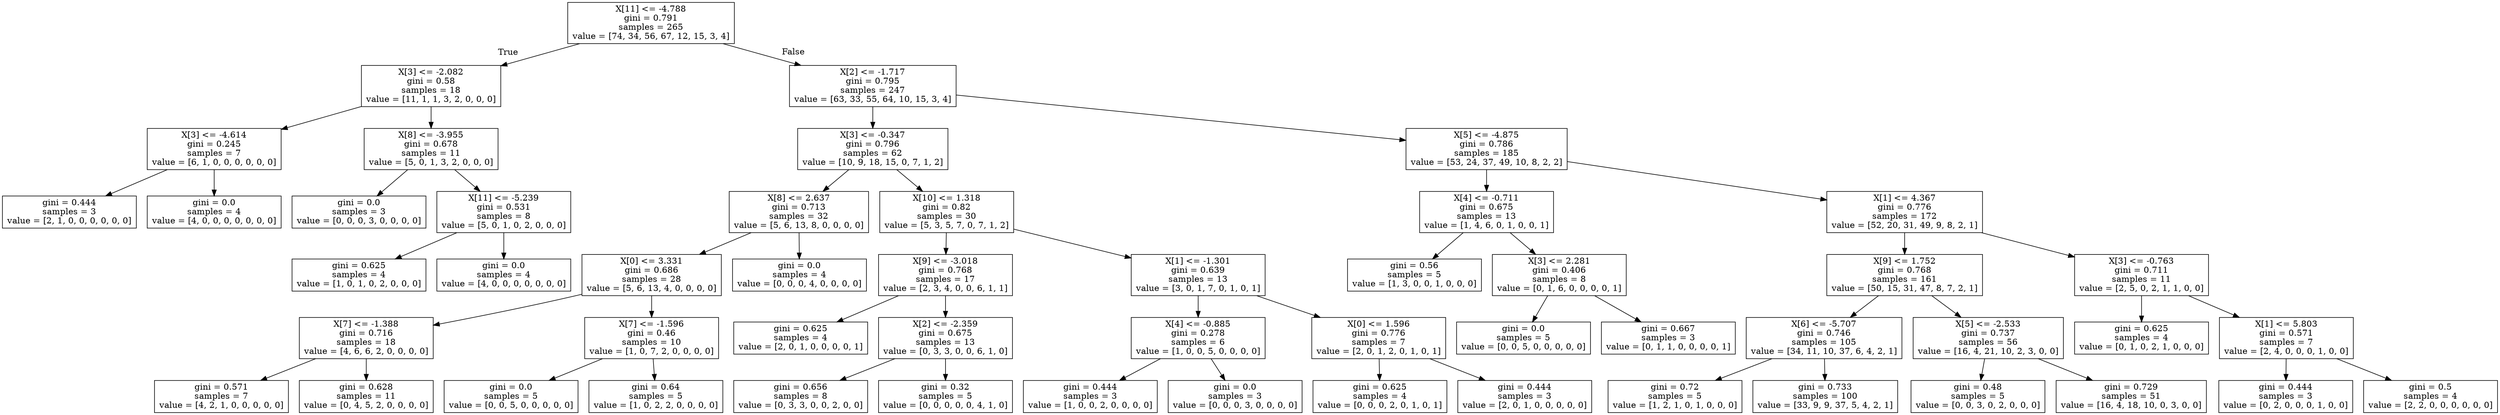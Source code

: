 digraph Tree {
node [shape=box] ;
0 [label="X[11] <= -4.788\ngini = 0.791\nsamples = 265\nvalue = [74, 34, 56, 67, 12, 15, 3, 4]"] ;
1 [label="X[3] <= -2.082\ngini = 0.58\nsamples = 18\nvalue = [11, 1, 1, 3, 2, 0, 0, 0]"] ;
0 -> 1 [labeldistance=2.5, labelangle=45, headlabel="True"] ;
2 [label="X[3] <= -4.614\ngini = 0.245\nsamples = 7\nvalue = [6, 1, 0, 0, 0, 0, 0, 0]"] ;
1 -> 2 ;
3 [label="gini = 0.444\nsamples = 3\nvalue = [2, 1, 0, 0, 0, 0, 0, 0]"] ;
2 -> 3 ;
4 [label="gini = 0.0\nsamples = 4\nvalue = [4, 0, 0, 0, 0, 0, 0, 0]"] ;
2 -> 4 ;
5 [label="X[8] <= -3.955\ngini = 0.678\nsamples = 11\nvalue = [5, 0, 1, 3, 2, 0, 0, 0]"] ;
1 -> 5 ;
6 [label="gini = 0.0\nsamples = 3\nvalue = [0, 0, 0, 3, 0, 0, 0, 0]"] ;
5 -> 6 ;
7 [label="X[11] <= -5.239\ngini = 0.531\nsamples = 8\nvalue = [5, 0, 1, 0, 2, 0, 0, 0]"] ;
5 -> 7 ;
8 [label="gini = 0.625\nsamples = 4\nvalue = [1, 0, 1, 0, 2, 0, 0, 0]"] ;
7 -> 8 ;
9 [label="gini = 0.0\nsamples = 4\nvalue = [4, 0, 0, 0, 0, 0, 0, 0]"] ;
7 -> 9 ;
10 [label="X[2] <= -1.717\ngini = 0.795\nsamples = 247\nvalue = [63, 33, 55, 64, 10, 15, 3, 4]"] ;
0 -> 10 [labeldistance=2.5, labelangle=-45, headlabel="False"] ;
11 [label="X[3] <= -0.347\ngini = 0.796\nsamples = 62\nvalue = [10, 9, 18, 15, 0, 7, 1, 2]"] ;
10 -> 11 ;
12 [label="X[8] <= 2.637\ngini = 0.713\nsamples = 32\nvalue = [5, 6, 13, 8, 0, 0, 0, 0]"] ;
11 -> 12 ;
13 [label="X[0] <= 3.331\ngini = 0.686\nsamples = 28\nvalue = [5, 6, 13, 4, 0, 0, 0, 0]"] ;
12 -> 13 ;
14 [label="X[7] <= -1.388\ngini = 0.716\nsamples = 18\nvalue = [4, 6, 6, 2, 0, 0, 0, 0]"] ;
13 -> 14 ;
15 [label="gini = 0.571\nsamples = 7\nvalue = [4, 2, 1, 0, 0, 0, 0, 0]"] ;
14 -> 15 ;
16 [label="gini = 0.628\nsamples = 11\nvalue = [0, 4, 5, 2, 0, 0, 0, 0]"] ;
14 -> 16 ;
17 [label="X[7] <= -1.596\ngini = 0.46\nsamples = 10\nvalue = [1, 0, 7, 2, 0, 0, 0, 0]"] ;
13 -> 17 ;
18 [label="gini = 0.0\nsamples = 5\nvalue = [0, 0, 5, 0, 0, 0, 0, 0]"] ;
17 -> 18 ;
19 [label="gini = 0.64\nsamples = 5\nvalue = [1, 0, 2, 2, 0, 0, 0, 0]"] ;
17 -> 19 ;
20 [label="gini = 0.0\nsamples = 4\nvalue = [0, 0, 0, 4, 0, 0, 0, 0]"] ;
12 -> 20 ;
21 [label="X[10] <= 1.318\ngini = 0.82\nsamples = 30\nvalue = [5, 3, 5, 7, 0, 7, 1, 2]"] ;
11 -> 21 ;
22 [label="X[9] <= -3.018\ngini = 0.768\nsamples = 17\nvalue = [2, 3, 4, 0, 0, 6, 1, 1]"] ;
21 -> 22 ;
23 [label="gini = 0.625\nsamples = 4\nvalue = [2, 0, 1, 0, 0, 0, 0, 1]"] ;
22 -> 23 ;
24 [label="X[2] <= -2.359\ngini = 0.675\nsamples = 13\nvalue = [0, 3, 3, 0, 0, 6, 1, 0]"] ;
22 -> 24 ;
25 [label="gini = 0.656\nsamples = 8\nvalue = [0, 3, 3, 0, 0, 2, 0, 0]"] ;
24 -> 25 ;
26 [label="gini = 0.32\nsamples = 5\nvalue = [0, 0, 0, 0, 0, 4, 1, 0]"] ;
24 -> 26 ;
27 [label="X[1] <= -1.301\ngini = 0.639\nsamples = 13\nvalue = [3, 0, 1, 7, 0, 1, 0, 1]"] ;
21 -> 27 ;
28 [label="X[4] <= -0.885\ngini = 0.278\nsamples = 6\nvalue = [1, 0, 0, 5, 0, 0, 0, 0]"] ;
27 -> 28 ;
29 [label="gini = 0.444\nsamples = 3\nvalue = [1, 0, 0, 2, 0, 0, 0, 0]"] ;
28 -> 29 ;
30 [label="gini = 0.0\nsamples = 3\nvalue = [0, 0, 0, 3, 0, 0, 0, 0]"] ;
28 -> 30 ;
31 [label="X[0] <= 1.596\ngini = 0.776\nsamples = 7\nvalue = [2, 0, 1, 2, 0, 1, 0, 1]"] ;
27 -> 31 ;
32 [label="gini = 0.625\nsamples = 4\nvalue = [0, 0, 0, 2, 0, 1, 0, 1]"] ;
31 -> 32 ;
33 [label="gini = 0.444\nsamples = 3\nvalue = [2, 0, 1, 0, 0, 0, 0, 0]"] ;
31 -> 33 ;
34 [label="X[5] <= -4.875\ngini = 0.786\nsamples = 185\nvalue = [53, 24, 37, 49, 10, 8, 2, 2]"] ;
10 -> 34 ;
35 [label="X[4] <= -0.711\ngini = 0.675\nsamples = 13\nvalue = [1, 4, 6, 0, 1, 0, 0, 1]"] ;
34 -> 35 ;
36 [label="gini = 0.56\nsamples = 5\nvalue = [1, 3, 0, 0, 1, 0, 0, 0]"] ;
35 -> 36 ;
37 [label="X[3] <= 2.281\ngini = 0.406\nsamples = 8\nvalue = [0, 1, 6, 0, 0, 0, 0, 1]"] ;
35 -> 37 ;
38 [label="gini = 0.0\nsamples = 5\nvalue = [0, 0, 5, 0, 0, 0, 0, 0]"] ;
37 -> 38 ;
39 [label="gini = 0.667\nsamples = 3\nvalue = [0, 1, 1, 0, 0, 0, 0, 1]"] ;
37 -> 39 ;
40 [label="X[1] <= 4.367\ngini = 0.776\nsamples = 172\nvalue = [52, 20, 31, 49, 9, 8, 2, 1]"] ;
34 -> 40 ;
41 [label="X[9] <= 1.752\ngini = 0.768\nsamples = 161\nvalue = [50, 15, 31, 47, 8, 7, 2, 1]"] ;
40 -> 41 ;
42 [label="X[6] <= -5.707\ngini = 0.746\nsamples = 105\nvalue = [34, 11, 10, 37, 6, 4, 2, 1]"] ;
41 -> 42 ;
43 [label="gini = 0.72\nsamples = 5\nvalue = [1, 2, 1, 0, 1, 0, 0, 0]"] ;
42 -> 43 ;
44 [label="gini = 0.733\nsamples = 100\nvalue = [33, 9, 9, 37, 5, 4, 2, 1]"] ;
42 -> 44 ;
45 [label="X[5] <= -2.533\ngini = 0.737\nsamples = 56\nvalue = [16, 4, 21, 10, 2, 3, 0, 0]"] ;
41 -> 45 ;
46 [label="gini = 0.48\nsamples = 5\nvalue = [0, 0, 3, 0, 2, 0, 0, 0]"] ;
45 -> 46 ;
47 [label="gini = 0.729\nsamples = 51\nvalue = [16, 4, 18, 10, 0, 3, 0, 0]"] ;
45 -> 47 ;
48 [label="X[3] <= -0.763\ngini = 0.711\nsamples = 11\nvalue = [2, 5, 0, 2, 1, 1, 0, 0]"] ;
40 -> 48 ;
49 [label="gini = 0.625\nsamples = 4\nvalue = [0, 1, 0, 2, 1, 0, 0, 0]"] ;
48 -> 49 ;
50 [label="X[1] <= 5.803\ngini = 0.571\nsamples = 7\nvalue = [2, 4, 0, 0, 0, 1, 0, 0]"] ;
48 -> 50 ;
51 [label="gini = 0.444\nsamples = 3\nvalue = [0, 2, 0, 0, 0, 1, 0, 0]"] ;
50 -> 51 ;
52 [label="gini = 0.5\nsamples = 4\nvalue = [2, 2, 0, 0, 0, 0, 0, 0]"] ;
50 -> 52 ;
}